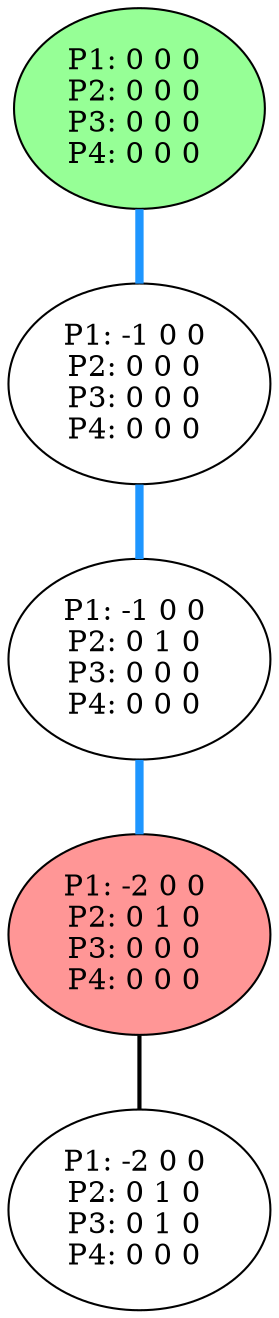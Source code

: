 graph G {
color = "black"
0 [label = "P1: 0 0 0 
P2: 0 0 0 
P3: 0 0 0 
P4: 0 0 0 
",  style="filled", fillcolor = "#96FF96"];
1 [label = "P1: -1 0 0 
P2: 0 0 0 
P3: 0 0 0 
P4: 0 0 0 
"];
2 [label = "P1: -1 0 0 
P2: 0 1 0 
P3: 0 0 0 
P4: 0 0 0 
"];
3 [label = "P1: -2 0 0 
P2: 0 1 0 
P3: 0 0 0 
P4: 0 0 0 
",  style="filled", fillcolor = "#FF9696"];
4 [label = "P1: -2 0 0 
P2: 0 1 0 
P3: 0 1 0 
P4: 0 0 0 
"];
edge [style=bold];
0 -- 1 [color="#1E96FF", penwidth=4.0];

1 -- 2 [color="#1E96FF", penwidth=4.0];

2 -- 3 [color="#1E96FF", penwidth=4.0];

3 -- 4 [color=black];


}
